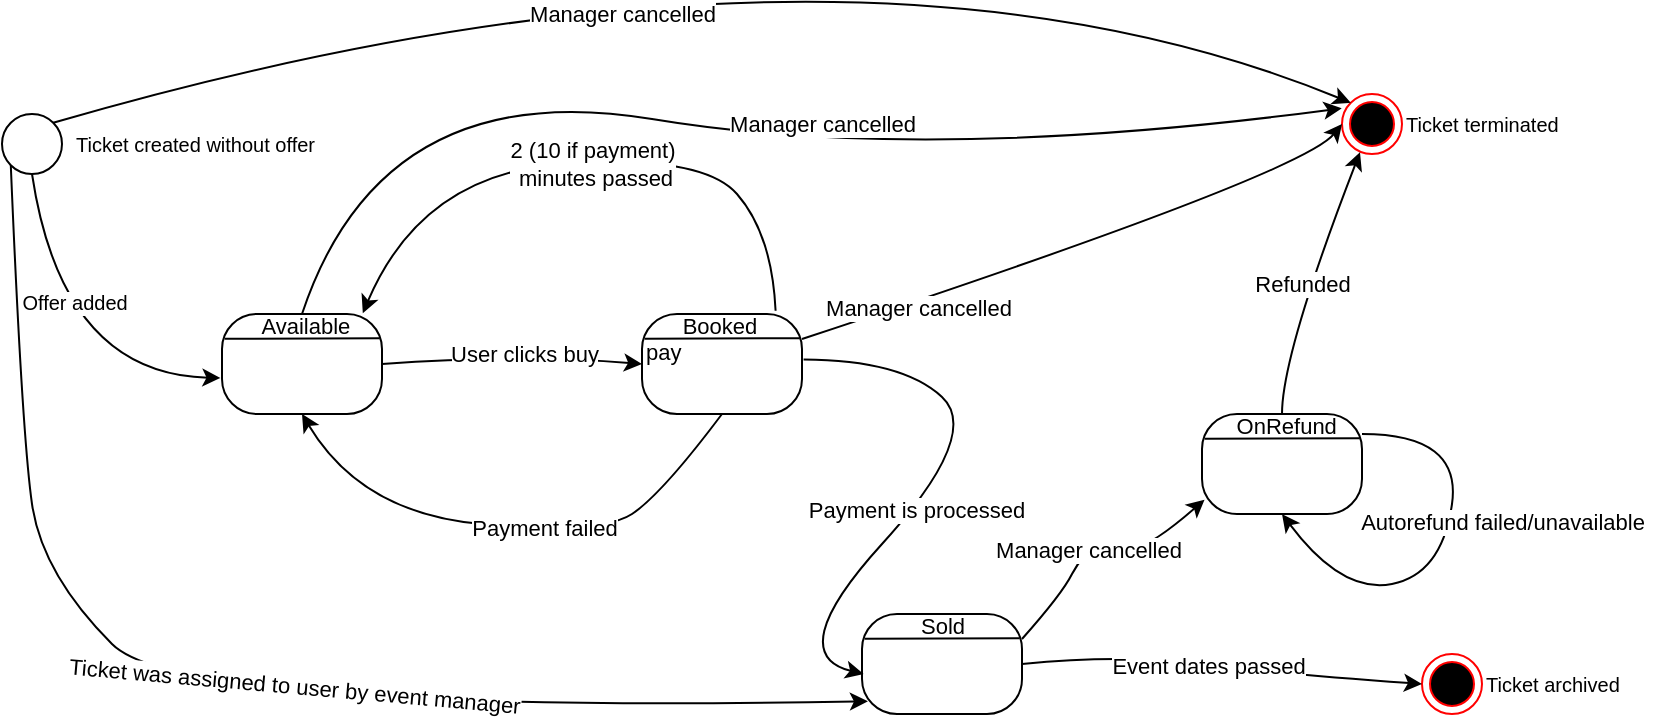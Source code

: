 <mxfile version="24.7.16">
  <diagram name="Page-1" id="58cdce13-f638-feb5-8d6f-7d28b1aa9fa0">
    <mxGraphModel dx="1181" dy="634" grid="1" gridSize="10" guides="1" tooltips="1" connect="1" arrows="1" fold="1" page="1" pageScale="1" pageWidth="1100" pageHeight="850" background="none" math="0" shadow="0">
      <root>
        <mxCell id="0" />
        <mxCell id="1" parent="0" />
        <mxCell id="z0ilvGROeTh5ZAuoQpTQ-50" value="" style="group" vertex="1" connectable="0" parent="1">
          <mxGeometry x="80" y="340" width="830" height="300" as="geometry" />
        </mxCell>
        <mxCell id="z0ilvGROeTh5ZAuoQpTQ-8" value="" style="group" vertex="1" connectable="0" parent="z0ilvGROeTh5ZAuoQpTQ-50">
          <mxGeometry x="710" y="270" width="120" height="30" as="geometry" />
        </mxCell>
        <mxCell id="z0ilvGROeTh5ZAuoQpTQ-3" value="" style="ellipse;html=1;shape=endState;fillColor=#000000;strokeColor=#ff0000;" vertex="1" parent="z0ilvGROeTh5ZAuoQpTQ-8">
          <mxGeometry width="30" height="30" as="geometry" />
        </mxCell>
        <mxCell id="z0ilvGROeTh5ZAuoQpTQ-4" value="Ticket archived" style="text;html=1;align=left;verticalAlign=middle;resizable=0;points=[];autosize=1;strokeColor=none;fillColor=none;fontSize=10;" vertex="1" parent="z0ilvGROeTh5ZAuoQpTQ-8">
          <mxGeometry x="30" width="90" height="30" as="geometry" />
        </mxCell>
        <mxCell id="z0ilvGROeTh5ZAuoQpTQ-9" value="" style="group" vertex="1" connectable="0" parent="z0ilvGROeTh5ZAuoQpTQ-50">
          <mxGeometry width="175" height="30" as="geometry" />
        </mxCell>
        <mxCell id="z0ilvGROeTh5ZAuoQpTQ-5" value="" style="ellipse;whiteSpace=wrap;html=1;aspect=fixed;" vertex="1" parent="z0ilvGROeTh5ZAuoQpTQ-9">
          <mxGeometry width="30" height="30" as="geometry" />
        </mxCell>
        <mxCell id="z0ilvGROeTh5ZAuoQpTQ-6" value="Ticket created without offer" style="text;html=1;align=left;verticalAlign=middle;resizable=0;points=[];autosize=1;strokeColor=none;fillColor=none;fontSize=10;" vertex="1" parent="z0ilvGROeTh5ZAuoQpTQ-9">
          <mxGeometry x="35" width="140" height="30" as="geometry" />
        </mxCell>
        <mxCell id="z0ilvGROeTh5ZAuoQpTQ-12" value="" style="group;fontSize=10;" vertex="1" connectable="0" parent="z0ilvGROeTh5ZAuoQpTQ-50">
          <mxGeometry x="110" y="100" width="80" height="50" as="geometry" />
        </mxCell>
        <mxCell id="z0ilvGROeTh5ZAuoQpTQ-7" value="&lt;font style=&quot;font-size: 11px;&quot;&gt;&amp;nbsp; &amp;nbsp; &amp;nbsp; Available&lt;/font&gt;&lt;div style=&quot;font-size: 11px;&quot;&gt;&lt;font style=&quot;font-size: 11px;&quot;&gt;&lt;br&gt;&lt;/font&gt;&lt;/div&gt;&lt;div style=&quot;font-size: 11px;&quot;&gt;&lt;font style=&quot;font-size: 11px;&quot;&gt;&lt;br&gt;&lt;/font&gt;&lt;/div&gt;&lt;div style=&quot;font-size: 11px;&quot;&gt;&lt;font style=&quot;font-size: 11px;&quot;&gt;&lt;br&gt;&lt;/font&gt;&lt;/div&gt;" style="rounded=1;whiteSpace=wrap;html=1;align=left;arcSize=35;" vertex="1" parent="z0ilvGROeTh5ZAuoQpTQ-12">
          <mxGeometry width="80" height="50" as="geometry" />
        </mxCell>
        <mxCell id="z0ilvGROeTh5ZAuoQpTQ-10" value="" style="endArrow=none;html=1;rounded=0;exitX=0.017;exitY=0.248;exitDx=0;exitDy=0;entryX=0.986;entryY=0.242;entryDx=0;entryDy=0;entryPerimeter=0;exitPerimeter=0;" edge="1" parent="z0ilvGROeTh5ZAuoQpTQ-12" source="z0ilvGROeTh5ZAuoQpTQ-7" target="z0ilvGROeTh5ZAuoQpTQ-7">
          <mxGeometry width="50" height="50" relative="1" as="geometry">
            <mxPoint x="232" y="57.143" as="sourcePoint" />
            <mxPoint x="272" y="21.429" as="targetPoint" />
          </mxGeometry>
        </mxCell>
        <mxCell id="z0ilvGROeTh5ZAuoQpTQ-22" value="" style="curved=1;endArrow=classic;html=1;rounded=0;exitX=0.5;exitY=1;exitDx=0;exitDy=0;entryX=-0.01;entryY=0.64;entryDx=0;entryDy=0;entryPerimeter=0;" edge="1" parent="z0ilvGROeTh5ZAuoQpTQ-50" source="z0ilvGROeTh5ZAuoQpTQ-5" target="z0ilvGROeTh5ZAuoQpTQ-7">
          <mxGeometry width="50" height="50" relative="1" as="geometry">
            <mxPoint x="150" y="190" as="sourcePoint" />
            <mxPoint x="200" y="140" as="targetPoint" />
            <Array as="points">
              <mxPoint x="30" y="130" />
            </Array>
          </mxGeometry>
        </mxCell>
        <mxCell id="z0ilvGROeTh5ZAuoQpTQ-23" value="Offer added" style="edgeLabel;html=1;align=center;verticalAlign=middle;resizable=0;points=[];fontSize=10;" vertex="1" connectable="0" parent="z0ilvGROeTh5ZAuoQpTQ-22">
          <mxGeometry x="-0.269" y="11" relative="1" as="geometry">
            <mxPoint as="offset" />
          </mxGeometry>
        </mxCell>
        <mxCell id="z0ilvGROeTh5ZAuoQpTQ-24" value="" style="group;fontSize=10;" vertex="1" connectable="0" parent="z0ilvGROeTh5ZAuoQpTQ-50">
          <mxGeometry x="320" y="100" width="80" height="50" as="geometry" />
        </mxCell>
        <mxCell id="z0ilvGROeTh5ZAuoQpTQ-25" value="&lt;font style=&quot;font-size: 11px;&quot;&gt;&amp;nbsp; &amp;nbsp; &amp;nbsp; Booked&lt;/font&gt;&lt;div style=&quot;font-size: 11px;&quot;&gt;&lt;font style=&quot;font-size: 11px;&quot;&gt;pay&lt;/font&gt;&lt;/div&gt;&lt;div style=&quot;font-size: 11px;&quot;&gt;&lt;font style=&quot;font-size: 11px;&quot;&gt;&lt;br&gt;&lt;/font&gt;&lt;/div&gt;&lt;div style=&quot;font-size: 11px;&quot;&gt;&lt;font style=&quot;font-size: 11px;&quot;&gt;&lt;br&gt;&lt;/font&gt;&lt;/div&gt;" style="rounded=1;whiteSpace=wrap;html=1;align=left;arcSize=35;" vertex="1" parent="z0ilvGROeTh5ZAuoQpTQ-24">
          <mxGeometry width="80" height="50" as="geometry" />
        </mxCell>
        <mxCell id="z0ilvGROeTh5ZAuoQpTQ-26" value="" style="endArrow=none;html=1;rounded=0;exitX=0.017;exitY=0.248;exitDx=0;exitDy=0;entryX=0.986;entryY=0.242;entryDx=0;entryDy=0;entryPerimeter=0;exitPerimeter=0;" edge="1" parent="z0ilvGROeTh5ZAuoQpTQ-24" source="z0ilvGROeTh5ZAuoQpTQ-25" target="z0ilvGROeTh5ZAuoQpTQ-25">
          <mxGeometry width="50" height="50" relative="1" as="geometry">
            <mxPoint x="232" y="57.143" as="sourcePoint" />
            <mxPoint x="272" y="21.429" as="targetPoint" />
          </mxGeometry>
        </mxCell>
        <mxCell id="z0ilvGROeTh5ZAuoQpTQ-27" value="" style="curved=1;endArrow=classic;html=1;rounded=0;exitX=1;exitY=0.5;exitDx=0;exitDy=0;entryX=0;entryY=0.5;entryDx=0;entryDy=0;" edge="1" parent="z0ilvGROeTh5ZAuoQpTQ-50" source="z0ilvGROeTh5ZAuoQpTQ-7" target="z0ilvGROeTh5ZAuoQpTQ-25">
          <mxGeometry width="50" height="50" relative="1" as="geometry">
            <mxPoint x="260" y="170" as="sourcePoint" />
            <mxPoint x="310" y="120" as="targetPoint" />
            <Array as="points">
              <mxPoint x="260" y="120" />
            </Array>
          </mxGeometry>
        </mxCell>
        <mxCell id="z0ilvGROeTh5ZAuoQpTQ-28" value="User clicks buy" style="edgeLabel;html=1;align=center;verticalAlign=middle;resizable=0;points=[];" vertex="1" connectable="0" parent="z0ilvGROeTh5ZAuoQpTQ-27">
          <mxGeometry x="-0.287" y="-1" relative="1" as="geometry">
            <mxPoint x="24" y="-3" as="offset" />
          </mxGeometry>
        </mxCell>
        <mxCell id="z0ilvGROeTh5ZAuoQpTQ-29" value="" style="group;fontSize=10;" vertex="1" connectable="0" parent="z0ilvGROeTh5ZAuoQpTQ-50">
          <mxGeometry x="430" y="250" width="80" height="50" as="geometry" />
        </mxCell>
        <mxCell id="z0ilvGROeTh5ZAuoQpTQ-30" value="&lt;font style=&quot;font-size: 11px;&quot;&gt;&amp;nbsp; &amp;nbsp; &amp;nbsp; &amp;nbsp; &amp;nbsp;Sold&lt;/font&gt;&lt;div style=&quot;font-size: 11px;&quot;&gt;&lt;font style=&quot;font-size: 11px;&quot;&gt;&lt;br&gt;&lt;/font&gt;&lt;/div&gt;&lt;div style=&quot;font-size: 11px;&quot;&gt;&lt;font style=&quot;font-size: 11px;&quot;&gt;&lt;br&gt;&lt;/font&gt;&lt;/div&gt;&lt;div style=&quot;font-size: 11px;&quot;&gt;&lt;font style=&quot;font-size: 11px;&quot;&gt;&lt;br&gt;&lt;/font&gt;&lt;/div&gt;" style="rounded=1;whiteSpace=wrap;html=1;align=left;arcSize=35;" vertex="1" parent="z0ilvGROeTh5ZAuoQpTQ-29">
          <mxGeometry width="80" height="50" as="geometry" />
        </mxCell>
        <mxCell id="z0ilvGROeTh5ZAuoQpTQ-31" value="" style="endArrow=none;html=1;rounded=0;exitX=0.017;exitY=0.248;exitDx=0;exitDy=0;entryX=0.986;entryY=0.242;entryDx=0;entryDy=0;entryPerimeter=0;exitPerimeter=0;" edge="1" parent="z0ilvGROeTh5ZAuoQpTQ-29" source="z0ilvGROeTh5ZAuoQpTQ-30" target="z0ilvGROeTh5ZAuoQpTQ-30">
          <mxGeometry width="50" height="50" relative="1" as="geometry">
            <mxPoint x="232" y="57.143" as="sourcePoint" />
            <mxPoint x="272" y="21.429" as="targetPoint" />
          </mxGeometry>
        </mxCell>
        <mxCell id="z0ilvGROeTh5ZAuoQpTQ-32" value="" style="curved=1;endArrow=classic;html=1;rounded=0;entryX=0.01;entryY=0.6;entryDx=0;entryDy=0;entryPerimeter=0;exitX=1.01;exitY=0.456;exitDx=0;exitDy=0;exitPerimeter=0;" edge="1" parent="z0ilvGROeTh5ZAuoQpTQ-50" source="z0ilvGROeTh5ZAuoQpTQ-25" target="z0ilvGROeTh5ZAuoQpTQ-30">
          <mxGeometry width="50" height="50" relative="1" as="geometry">
            <mxPoint x="340" y="190" as="sourcePoint" />
            <mxPoint x="390" y="140" as="targetPoint" />
            <Array as="points">
              <mxPoint x="450" y="123" />
              <mxPoint x="490" y="160" />
              <mxPoint x="390" y="270" />
            </Array>
          </mxGeometry>
        </mxCell>
        <mxCell id="z0ilvGROeTh5ZAuoQpTQ-34" value="Payment is processed" style="edgeLabel;html=1;align=center;verticalAlign=middle;resizable=0;points=[];" vertex="1" connectable="0" parent="z0ilvGROeTh5ZAuoQpTQ-32">
          <mxGeometry x="0.046" y="1" relative="1" as="geometry">
            <mxPoint as="offset" />
          </mxGeometry>
        </mxCell>
        <mxCell id="z0ilvGROeTh5ZAuoQpTQ-35" value="" style="curved=1;endArrow=classic;html=1;rounded=0;entryX=0.037;entryY=0.872;entryDx=0;entryDy=0;entryPerimeter=0;exitX=0;exitY=1;exitDx=0;exitDy=0;" edge="1" parent="z0ilvGROeTh5ZAuoQpTQ-50" source="z0ilvGROeTh5ZAuoQpTQ-5" target="z0ilvGROeTh5ZAuoQpTQ-30">
          <mxGeometry width="50" height="50" relative="1" as="geometry">
            <mxPoint x="180" y="250" as="sourcePoint" />
            <mxPoint x="230" y="200" as="targetPoint" />
            <Array as="points">
              <mxPoint x="10" y="160" />
              <mxPoint x="20" y="230" />
              <mxPoint x="90" y="300" />
            </Array>
          </mxGeometry>
        </mxCell>
        <mxCell id="z0ilvGROeTh5ZAuoQpTQ-36" value="Ticket was assigned to user by event manager" style="edgeLabel;html=1;align=center;verticalAlign=middle;resizable=0;points=[];rotation=5;" vertex="1" connectable="0" parent="z0ilvGROeTh5ZAuoQpTQ-35">
          <mxGeometry x="0.112" y="13" relative="1" as="geometry">
            <mxPoint as="offset" />
          </mxGeometry>
        </mxCell>
        <mxCell id="z0ilvGROeTh5ZAuoQpTQ-37" value="" style="curved=1;endArrow=classic;html=1;rounded=0;entryX=0.88;entryY=-0.008;entryDx=0;entryDy=0;entryPerimeter=0;exitX=0.835;exitY=-0.032;exitDx=0;exitDy=0;exitPerimeter=0;" edge="1" parent="z0ilvGROeTh5ZAuoQpTQ-50" source="z0ilvGROeTh5ZAuoQpTQ-25" target="z0ilvGROeTh5ZAuoQpTQ-7">
          <mxGeometry width="50" height="50" relative="1" as="geometry">
            <mxPoint x="335" y="60" as="sourcePoint" />
            <mxPoint x="385" y="10" as="targetPoint" />
            <Array as="points">
              <mxPoint x="385" y="60" />
              <mxPoint x="350" y="20" />
              <mxPoint x="210" y="30" />
            </Array>
          </mxGeometry>
        </mxCell>
        <mxCell id="z0ilvGROeTh5ZAuoQpTQ-38" value="2 (10 if payment)&lt;div&gt;&amp;nbsp;minutes passed&lt;/div&gt;" style="edgeLabel;html=1;align=center;verticalAlign=middle;resizable=0;points=[];" vertex="1" connectable="0" parent="z0ilvGROeTh5ZAuoQpTQ-37">
          <mxGeometry x="-0.042" y="1" relative="1" as="geometry">
            <mxPoint as="offset" />
          </mxGeometry>
        </mxCell>
        <mxCell id="z0ilvGROeTh5ZAuoQpTQ-39" value="" style="curved=1;endArrow=classic;html=1;rounded=0;exitX=1;exitY=0.5;exitDx=0;exitDy=0;entryX=0;entryY=0.5;entryDx=0;entryDy=0;" edge="1" parent="z0ilvGROeTh5ZAuoQpTQ-50" source="z0ilvGROeTh5ZAuoQpTQ-30" target="z0ilvGROeTh5ZAuoQpTQ-3">
          <mxGeometry width="50" height="50" relative="1" as="geometry">
            <mxPoint x="580" y="300" as="sourcePoint" />
            <mxPoint x="630" y="250" as="targetPoint" />
            <Array as="points">
              <mxPoint x="560" y="270" />
              <mxPoint x="640" y="280" />
            </Array>
          </mxGeometry>
        </mxCell>
        <mxCell id="z0ilvGROeTh5ZAuoQpTQ-40" value="Event dates passed" style="edgeLabel;html=1;align=center;verticalAlign=middle;resizable=0;points=[];" vertex="1" connectable="0" parent="z0ilvGROeTh5ZAuoQpTQ-39">
          <mxGeometry x="-0.076" relative="1" as="geometry">
            <mxPoint as="offset" />
          </mxGeometry>
        </mxCell>
        <mxCell id="z0ilvGROeTh5ZAuoQpTQ-41" value="" style="curved=1;endArrow=classic;html=1;rounded=0;entryX=0.5;entryY=1;entryDx=0;entryDy=0;exitX=0.5;exitY=1;exitDx=0;exitDy=0;" edge="1" parent="z0ilvGROeTh5ZAuoQpTQ-50" source="z0ilvGROeTh5ZAuoQpTQ-25" target="z0ilvGROeTh5ZAuoQpTQ-7">
          <mxGeometry width="50" height="50" relative="1" as="geometry">
            <mxPoint x="400" y="280" as="sourcePoint" />
            <mxPoint x="450" y="230" as="targetPoint" />
            <Array as="points">
              <mxPoint x="330" y="190" />
              <mxPoint x="300" y="210" />
              <mxPoint x="180" y="200" />
            </Array>
          </mxGeometry>
        </mxCell>
        <mxCell id="z0ilvGROeTh5ZAuoQpTQ-42" value="Payment failed" style="edgeLabel;html=1;align=center;verticalAlign=middle;resizable=0;points=[];" vertex="1" connectable="0" parent="z0ilvGROeTh5ZAuoQpTQ-41">
          <mxGeometry x="0.168" y="2" relative="1" as="geometry">
            <mxPoint x="39" as="offset" />
          </mxGeometry>
        </mxCell>
        <mxCell id="z0ilvGROeTh5ZAuoQpTQ-51" value="" style="group" vertex="1" connectable="0" parent="z0ilvGROeTh5ZAuoQpTQ-50">
          <mxGeometry x="670" y="-10" width="130" height="30" as="geometry" />
        </mxCell>
        <mxCell id="z0ilvGROeTh5ZAuoQpTQ-52" value="" style="ellipse;html=1;shape=endState;fillColor=#000000;strokeColor=#ff0000;" vertex="1" parent="z0ilvGROeTh5ZAuoQpTQ-51">
          <mxGeometry width="30" height="30" as="geometry" />
        </mxCell>
        <mxCell id="z0ilvGROeTh5ZAuoQpTQ-53" value="Ticket terminated" style="text;html=1;align=left;verticalAlign=middle;resizable=0;points=[];autosize=1;strokeColor=none;fillColor=none;fontSize=10;" vertex="1" parent="z0ilvGROeTh5ZAuoQpTQ-51">
          <mxGeometry x="30" width="100" height="30" as="geometry" />
        </mxCell>
        <mxCell id="z0ilvGROeTh5ZAuoQpTQ-54" value="" style="curved=1;endArrow=classic;html=1;rounded=0;entryX=0;entryY=0.5;entryDx=0;entryDy=0;exitX=1;exitY=0.25;exitDx=0;exitDy=0;" edge="1" parent="z0ilvGROeTh5ZAuoQpTQ-50" source="z0ilvGROeTh5ZAuoQpTQ-25" target="z0ilvGROeTh5ZAuoQpTQ-52">
          <mxGeometry width="50" height="50" relative="1" as="geometry">
            <mxPoint x="680" y="20" as="sourcePoint" />
            <mxPoint x="450" y="30" as="targetPoint" />
            <Array as="points">
              <mxPoint x="650" y="30" />
            </Array>
          </mxGeometry>
        </mxCell>
        <mxCell id="z0ilvGROeTh5ZAuoQpTQ-55" value="Manager cancelled" style="edgeLabel;html=1;align=center;verticalAlign=middle;resizable=0;points=[];rotation=0;" vertex="1" connectable="0" parent="z0ilvGROeTh5ZAuoQpTQ-54">
          <mxGeometry x="-0.23" y="1" relative="1" as="geometry">
            <mxPoint x="-50" y="21" as="offset" />
          </mxGeometry>
        </mxCell>
        <mxCell id="z0ilvGROeTh5ZAuoQpTQ-57" value="" style="curved=1;endArrow=classic;html=1;rounded=0;entryX=-0.005;entryY=0.238;entryDx=0;entryDy=0;exitX=0.5;exitY=0;exitDx=0;exitDy=0;entryPerimeter=0;" edge="1" parent="z0ilvGROeTh5ZAuoQpTQ-50" source="z0ilvGROeTh5ZAuoQpTQ-7" target="z0ilvGROeTh5ZAuoQpTQ-52">
          <mxGeometry width="50" height="50" relative="1" as="geometry">
            <mxPoint x="190" y="108" as="sourcePoint" />
            <mxPoint x="640" y="10" as="targetPoint" />
            <Array as="points">
              <mxPoint x="190" y="-20" />
              <mxPoint x="460" y="25" />
            </Array>
          </mxGeometry>
        </mxCell>
        <mxCell id="z0ilvGROeTh5ZAuoQpTQ-58" value="Manager cancelled" style="edgeLabel;html=1;align=center;verticalAlign=middle;resizable=0;points=[];rotation=0;" vertex="1" connectable="0" parent="z0ilvGROeTh5ZAuoQpTQ-57">
          <mxGeometry x="-0.23" y="1" relative="1" as="geometry">
            <mxPoint x="112" y="8" as="offset" />
          </mxGeometry>
        </mxCell>
        <mxCell id="z0ilvGROeTh5ZAuoQpTQ-59" value="" style="curved=1;endArrow=classic;html=1;rounded=0;entryX=0;entryY=0;entryDx=0;entryDy=0;exitX=1;exitY=0;exitDx=0;exitDy=0;" edge="1" parent="z0ilvGROeTh5ZAuoQpTQ-50" source="z0ilvGROeTh5ZAuoQpTQ-5" target="z0ilvGROeTh5ZAuoQpTQ-52">
          <mxGeometry width="50" height="50" relative="1" as="geometry">
            <mxPoint x="280" y="-42" as="sourcePoint" />
            <mxPoint x="730" y="-140" as="targetPoint" />
            <Array as="points">
              <mxPoint x="420" y="-110" />
            </Array>
          </mxGeometry>
        </mxCell>
        <mxCell id="z0ilvGROeTh5ZAuoQpTQ-60" value="Manager cancelled" style="edgeLabel;html=1;align=center;verticalAlign=middle;resizable=0;points=[];rotation=0;" vertex="1" connectable="0" parent="z0ilvGROeTh5ZAuoQpTQ-59">
          <mxGeometry x="-0.23" y="1" relative="1" as="geometry">
            <mxPoint x="31" y="20" as="offset" />
          </mxGeometry>
        </mxCell>
        <mxCell id="z0ilvGROeTh5ZAuoQpTQ-61" value="" style="group;fontSize=10;" vertex="1" connectable="0" parent="z0ilvGROeTh5ZAuoQpTQ-50">
          <mxGeometry x="600" y="150" width="80" height="50" as="geometry" />
        </mxCell>
        <mxCell id="z0ilvGROeTh5ZAuoQpTQ-62" value="&lt;font style=&quot;font-size: 11px;&quot;&gt;&amp;nbsp; &amp;nbsp; &amp;nbsp;OnRefund&lt;/font&gt;&lt;div style=&quot;font-size: 11px;&quot;&gt;&lt;font style=&quot;font-size: 11px;&quot;&gt;&lt;br&gt;&lt;/font&gt;&lt;/div&gt;&lt;div style=&quot;font-size: 11px;&quot;&gt;&lt;font style=&quot;font-size: 11px;&quot;&gt;&lt;br&gt;&lt;/font&gt;&lt;/div&gt;&lt;div style=&quot;font-size: 11px;&quot;&gt;&lt;font style=&quot;font-size: 11px;&quot;&gt;&lt;br&gt;&lt;/font&gt;&lt;/div&gt;" style="rounded=1;whiteSpace=wrap;html=1;align=left;arcSize=35;" vertex="1" parent="z0ilvGROeTh5ZAuoQpTQ-61">
          <mxGeometry width="80" height="50" as="geometry" />
        </mxCell>
        <mxCell id="z0ilvGROeTh5ZAuoQpTQ-63" value="" style="endArrow=none;html=1;rounded=0;exitX=0.017;exitY=0.248;exitDx=0;exitDy=0;entryX=0.986;entryY=0.242;entryDx=0;entryDy=0;entryPerimeter=0;exitPerimeter=0;" edge="1" parent="z0ilvGROeTh5ZAuoQpTQ-61" source="z0ilvGROeTh5ZAuoQpTQ-62" target="z0ilvGROeTh5ZAuoQpTQ-62">
          <mxGeometry width="50" height="50" relative="1" as="geometry">
            <mxPoint x="232" y="57.143" as="sourcePoint" />
            <mxPoint x="272" y="21.429" as="targetPoint" />
          </mxGeometry>
        </mxCell>
        <mxCell id="z0ilvGROeTh5ZAuoQpTQ-64" value="" style="curved=1;endArrow=classic;html=1;rounded=0;entryX=0.3;entryY=0.971;entryDx=0;entryDy=0;entryPerimeter=0;exitX=0.5;exitY=0;exitDx=0;exitDy=0;" edge="1" parent="z0ilvGROeTh5ZAuoQpTQ-50" source="z0ilvGROeTh5ZAuoQpTQ-62" target="z0ilvGROeTh5ZAuoQpTQ-52">
          <mxGeometry width="50" height="50" relative="1" as="geometry">
            <mxPoint x="550" y="160" as="sourcePoint" />
            <mxPoint x="600" y="110" as="targetPoint" />
            <Array as="points">
              <mxPoint x="640" y="120" />
            </Array>
          </mxGeometry>
        </mxCell>
        <mxCell id="z0ilvGROeTh5ZAuoQpTQ-68" value="Refunded" style="edgeLabel;html=1;align=center;verticalAlign=middle;resizable=0;points=[];" vertex="1" connectable="0" parent="z0ilvGROeTh5ZAuoQpTQ-50">
          <mxGeometry x="649.999" y="85.001" as="geometry" />
        </mxCell>
        <mxCell id="z0ilvGROeTh5ZAuoQpTQ-66" value="" style="curved=1;endArrow=classic;html=1;rounded=0;entryX=0.5;entryY=1;entryDx=0;entryDy=0;" edge="1" parent="z0ilvGROeTh5ZAuoQpTQ-50" target="z0ilvGROeTh5ZAuoQpTQ-62">
          <mxGeometry width="50" height="50" relative="1" as="geometry">
            <mxPoint x="680" y="160" as="sourcePoint" />
            <mxPoint x="730" y="110" as="targetPoint" />
            <Array as="points">
              <mxPoint x="730" y="160" />
              <mxPoint x="720" y="230" />
              <mxPoint x="670" y="240" />
            </Array>
          </mxGeometry>
        </mxCell>
        <mxCell id="z0ilvGROeTh5ZAuoQpTQ-69" value="Autorefund failed/unavailable" style="edgeLabel;html=1;align=center;verticalAlign=middle;resizable=0;points=[];" vertex="1" connectable="0" parent="z0ilvGROeTh5ZAuoQpTQ-66">
          <mxGeometry x="-0.149" y="-1" relative="1" as="geometry">
            <mxPoint x="27" as="offset" />
          </mxGeometry>
        </mxCell>
        <mxCell id="z0ilvGROeTh5ZAuoQpTQ-70" value="" style="curved=1;endArrow=classic;html=1;rounded=0;exitX=1;exitY=0.25;exitDx=0;exitDy=0;entryX=0.016;entryY=0.857;entryDx=0;entryDy=0;entryPerimeter=0;" edge="1" parent="z0ilvGROeTh5ZAuoQpTQ-50" source="z0ilvGROeTh5ZAuoQpTQ-30" target="z0ilvGROeTh5ZAuoQpTQ-62">
          <mxGeometry width="50" height="50" relative="1" as="geometry">
            <mxPoint x="550" y="160" as="sourcePoint" />
            <mxPoint x="600" y="110" as="targetPoint" />
            <Array as="points">
              <mxPoint x="530" y="240" />
              <mxPoint x="540" y="220" />
              <mxPoint x="560" y="210" />
              <mxPoint x="570" y="220" />
            </Array>
          </mxGeometry>
        </mxCell>
        <mxCell id="z0ilvGROeTh5ZAuoQpTQ-72" value="Manager cancelled" style="edgeLabel;html=1;align=center;verticalAlign=middle;resizable=0;points=[];" vertex="1" connectable="0" parent="z0ilvGROeTh5ZAuoQpTQ-70">
          <mxGeometry x="-0.148" y="1" relative="1" as="geometry">
            <mxPoint as="offset" />
          </mxGeometry>
        </mxCell>
      </root>
    </mxGraphModel>
  </diagram>
</mxfile>
